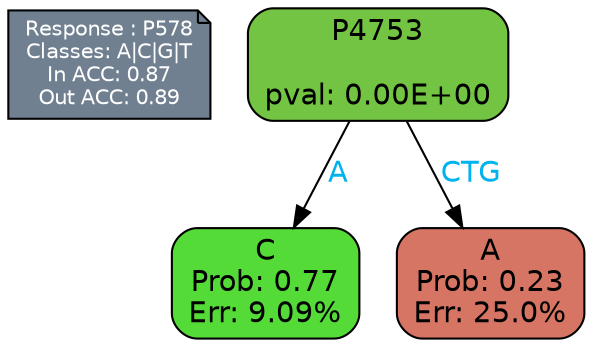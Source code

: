 digraph Tree {
node [shape=box, style="filled, rounded", color="black", fontname=helvetica] ;
graph [ranksep=equally, splines=polylines, bgcolor=transparent, dpi=600] ;
edge [fontname=helvetica] ;
LEGEND [label="Response : P578
Classes: A|C|G|T
In ACC: 0.87
Out ACC: 0.89
",shape=note,align=left,style=filled,fillcolor="slategray",fontcolor="white",fontsize=10];1 [label="P4753

pval: 0.00E+00", fillcolor="#72c442"] ;
2 [label="C
Prob: 0.77
Err: 9.09%", fillcolor="#55db38"] ;
3 [label="A
Prob: 0.23
Err: 25.0%", fillcolor="#d77564"] ;
1 -> 2 [label="A",fontcolor=deepskyblue2] ;
1 -> 3 [label="CTG",fontcolor=deepskyblue2] ;
{rank = same; 2;3;}{rank = same; LEGEND;1;}}